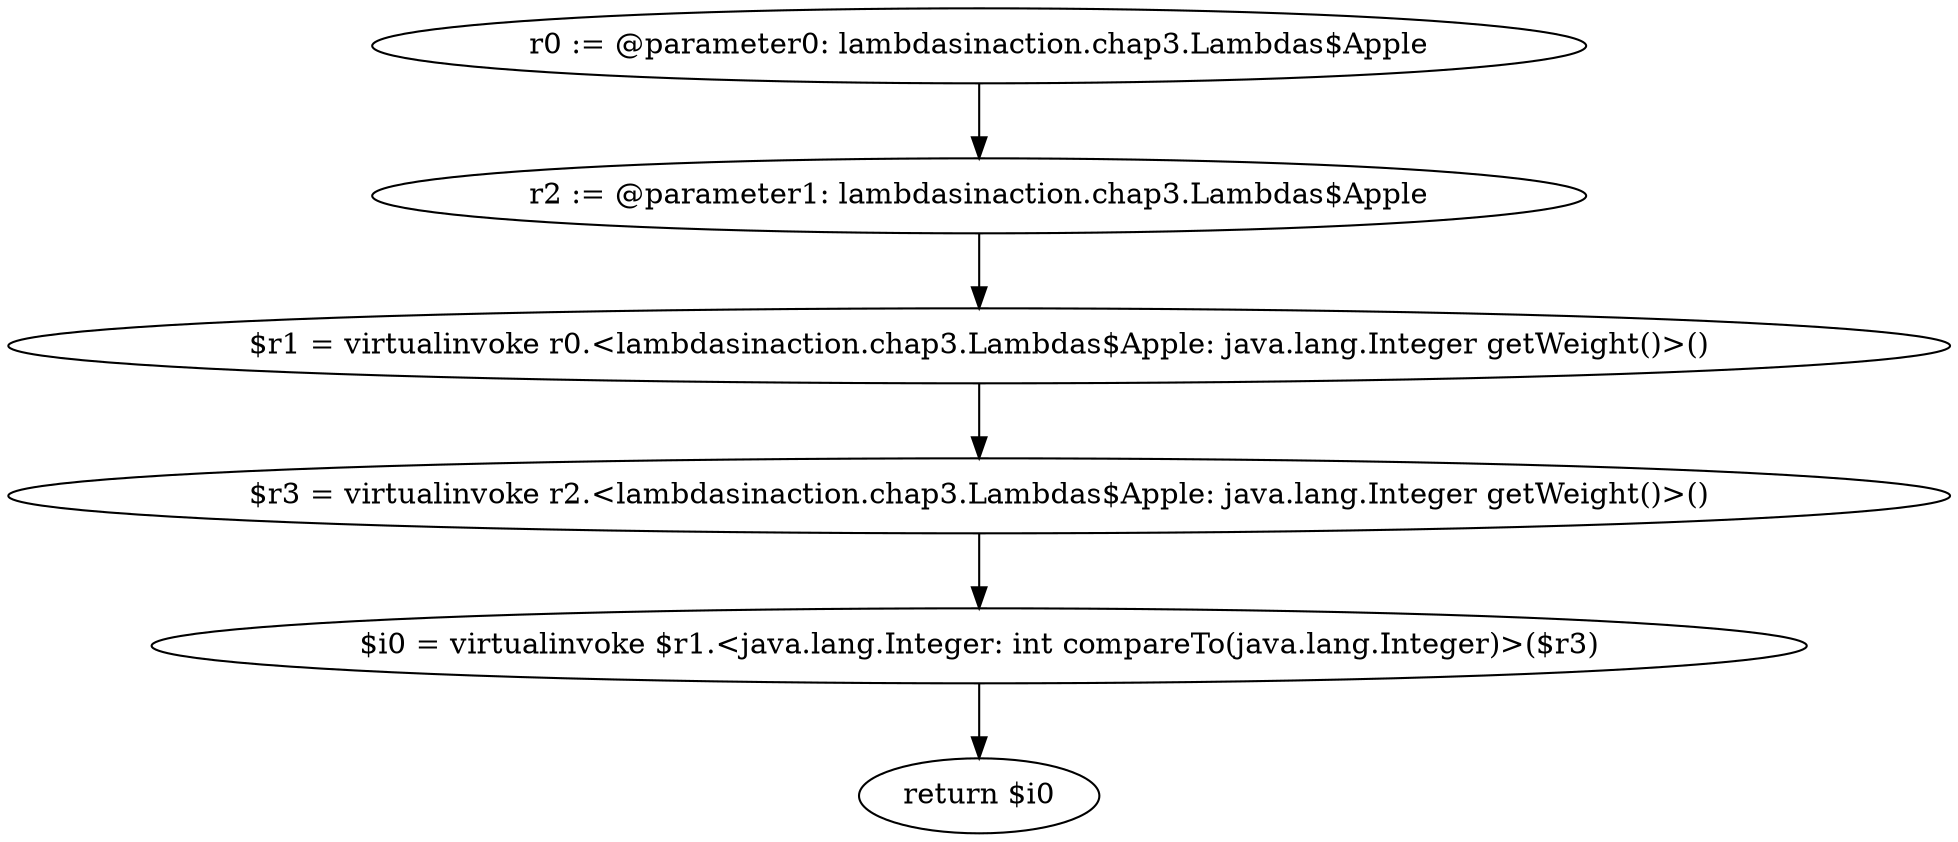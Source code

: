 digraph "unitGraph" {
    "r0 := @parameter0: lambdasinaction.chap3.Lambdas$Apple"
    "r2 := @parameter1: lambdasinaction.chap3.Lambdas$Apple"
    "$r1 = virtualinvoke r0.<lambdasinaction.chap3.Lambdas$Apple: java.lang.Integer getWeight()>()"
    "$r3 = virtualinvoke r2.<lambdasinaction.chap3.Lambdas$Apple: java.lang.Integer getWeight()>()"
    "$i0 = virtualinvoke $r1.<java.lang.Integer: int compareTo(java.lang.Integer)>($r3)"
    "return $i0"
    "r0 := @parameter0: lambdasinaction.chap3.Lambdas$Apple"->"r2 := @parameter1: lambdasinaction.chap3.Lambdas$Apple";
    "r2 := @parameter1: lambdasinaction.chap3.Lambdas$Apple"->"$r1 = virtualinvoke r0.<lambdasinaction.chap3.Lambdas$Apple: java.lang.Integer getWeight()>()";
    "$r1 = virtualinvoke r0.<lambdasinaction.chap3.Lambdas$Apple: java.lang.Integer getWeight()>()"->"$r3 = virtualinvoke r2.<lambdasinaction.chap3.Lambdas$Apple: java.lang.Integer getWeight()>()";
    "$r3 = virtualinvoke r2.<lambdasinaction.chap3.Lambdas$Apple: java.lang.Integer getWeight()>()"->"$i0 = virtualinvoke $r1.<java.lang.Integer: int compareTo(java.lang.Integer)>($r3)";
    "$i0 = virtualinvoke $r1.<java.lang.Integer: int compareTo(java.lang.Integer)>($r3)"->"return $i0";
}
